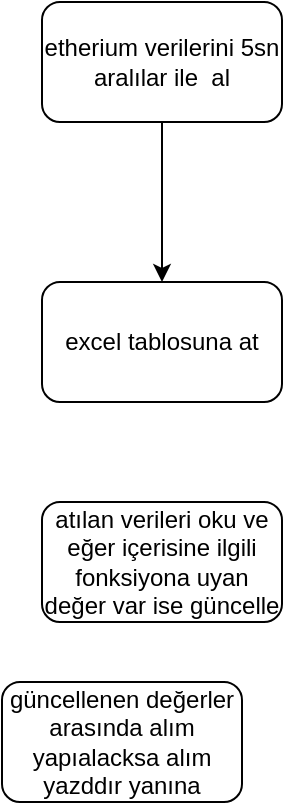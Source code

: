 <mxfile version="22.1.7" type="device">
  <diagram name="Sayfa -1" id="6i_L4pM5sW1-IrOiOULz">
    <mxGraphModel dx="648" dy="560" grid="1" gridSize="10" guides="1" tooltips="1" connect="1" arrows="1" fold="1" page="1" pageScale="1" pageWidth="827" pageHeight="1169" math="0" shadow="0">
      <root>
        <mxCell id="0" />
        <mxCell id="1" parent="0" />
        <mxCell id="ASvh5vL4p7Dd-Dkji9hU-3" style="edgeStyle=orthogonalEdgeStyle;rounded=0;orthogonalLoop=1;jettySize=auto;html=1;exitX=0.5;exitY=1;exitDx=0;exitDy=0;entryX=0.5;entryY=0;entryDx=0;entryDy=0;" edge="1" parent="1" source="ASvh5vL4p7Dd-Dkji9hU-1" target="ASvh5vL4p7Dd-Dkji9hU-2">
          <mxGeometry relative="1" as="geometry" />
        </mxCell>
        <mxCell id="ASvh5vL4p7Dd-Dkji9hU-1" value="etherium verilerini 5sn aralılar ile&amp;nbsp; al" style="rounded=1;whiteSpace=wrap;html=1;" vertex="1" parent="1">
          <mxGeometry x="150" y="90" width="120" height="60" as="geometry" />
        </mxCell>
        <mxCell id="ASvh5vL4p7Dd-Dkji9hU-2" value="excel tablosuna at" style="rounded=1;whiteSpace=wrap;html=1;" vertex="1" parent="1">
          <mxGeometry x="150" y="230" width="120" height="60" as="geometry" />
        </mxCell>
        <mxCell id="ASvh5vL4p7Dd-Dkji9hU-4" value="atılan verileri oku ve eğer içerisine ilgili fonksiyona uyan değer var ise güncelle" style="rounded=1;whiteSpace=wrap;html=1;" vertex="1" parent="1">
          <mxGeometry x="150" y="340" width="120" height="60" as="geometry" />
        </mxCell>
        <mxCell id="ASvh5vL4p7Dd-Dkji9hU-5" value="güncellenen değerler arasında alım yapıalacksa alım yazddır yanına&lt;br&gt;" style="rounded=1;whiteSpace=wrap;html=1;" vertex="1" parent="1">
          <mxGeometry x="130" y="430" width="120" height="60" as="geometry" />
        </mxCell>
      </root>
    </mxGraphModel>
  </diagram>
</mxfile>
